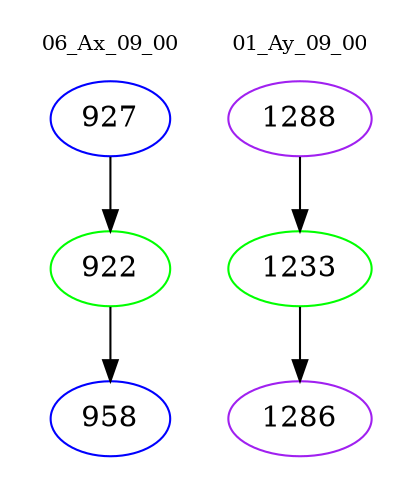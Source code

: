 digraph{
subgraph cluster_0 {
color = white
label = "06_Ax_09_00";
fontsize=10;
T0_927 [label="927", color="blue"]
T0_927 -> T0_922 [color="black"]
T0_922 [label="922", color="green"]
T0_922 -> T0_958 [color="black"]
T0_958 [label="958", color="blue"]
}
subgraph cluster_1 {
color = white
label = "01_Ay_09_00";
fontsize=10;
T1_1288 [label="1288", color="purple"]
T1_1288 -> T1_1233 [color="black"]
T1_1233 [label="1233", color="green"]
T1_1233 -> T1_1286 [color="black"]
T1_1286 [label="1286", color="purple"]
}
}
